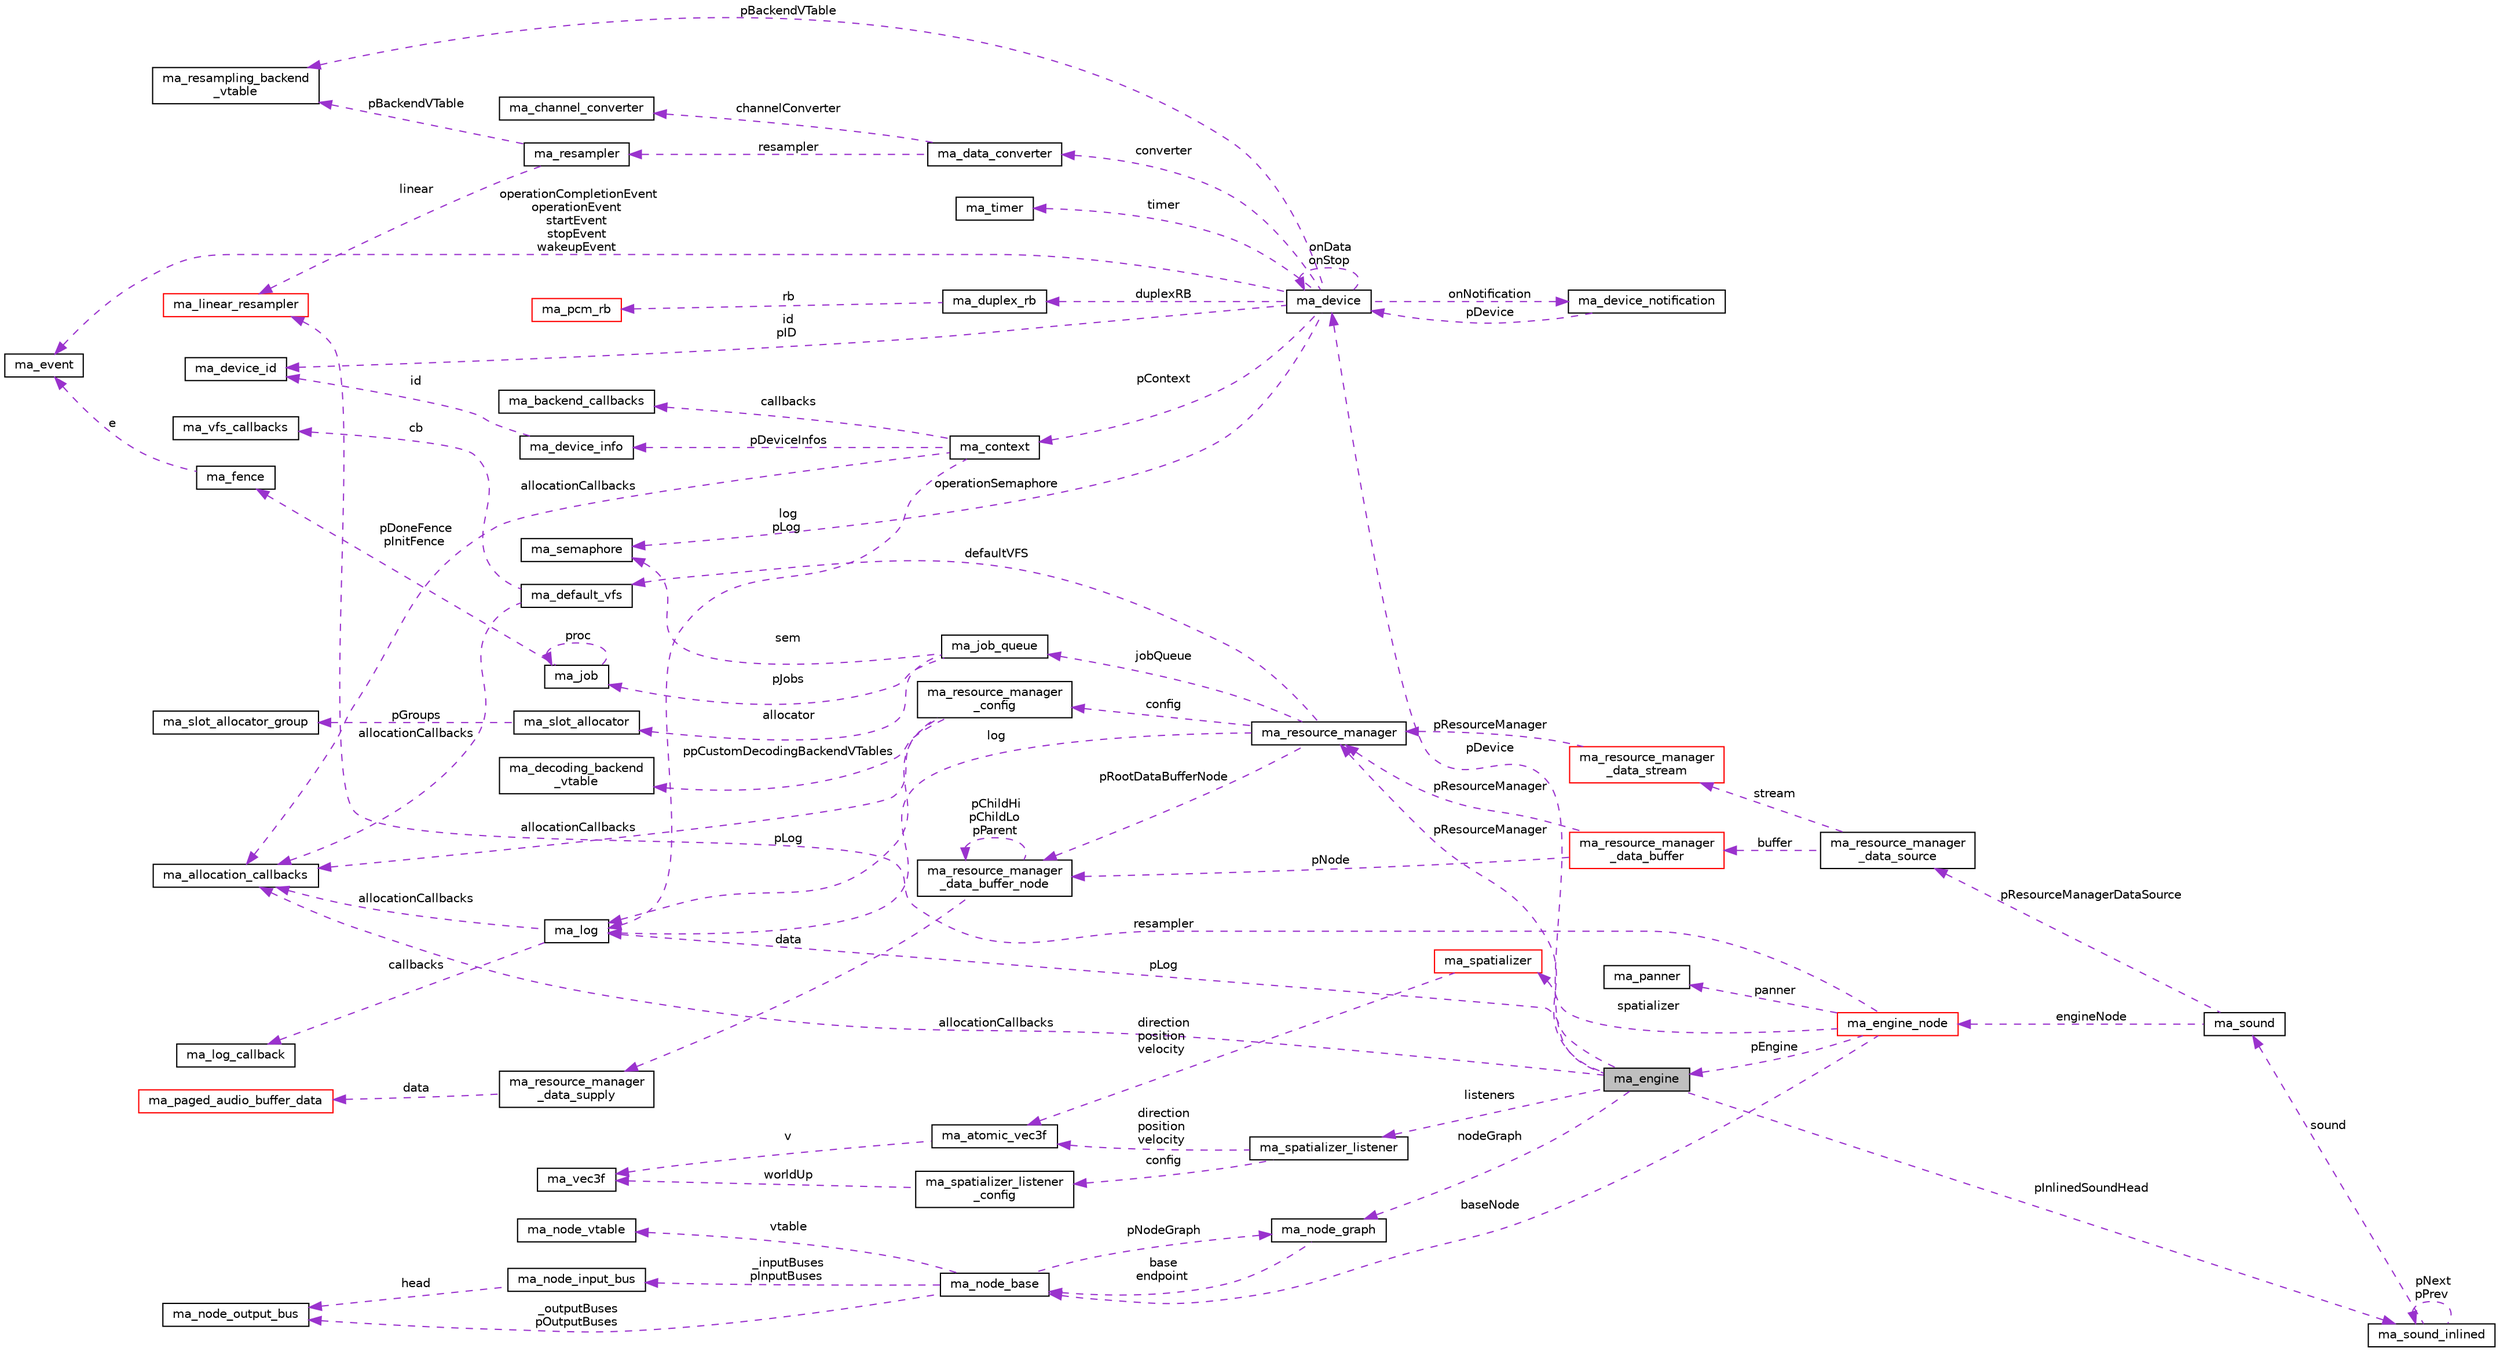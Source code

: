 digraph "ma_engine"
{
 // LATEX_PDF_SIZE
  edge [fontname="Helvetica",fontsize="10",labelfontname="Helvetica",labelfontsize="10"];
  node [fontname="Helvetica",fontsize="10",shape=record];
  rankdir="LR";
  Node1 [label="ma_engine",height=0.2,width=0.4,color="black", fillcolor="grey75", style="filled", fontcolor="black",tooltip=" "];
  Node2 -> Node1 [dir="back",color="darkorchid3",fontsize="10",style="dashed",label=" pResourceManager" ,fontname="Helvetica"];
  Node2 [label="ma_resource_manager",height=0.2,width=0.4,color="black", fillcolor="white", style="filled",URL="$structma__resource__manager.html",tooltip=" "];
  Node3 -> Node2 [dir="back",color="darkorchid3",fontsize="10",style="dashed",label=" defaultVFS" ,fontname="Helvetica"];
  Node3 [label="ma_default_vfs",height=0.2,width=0.4,color="black", fillcolor="white", style="filled",URL="$structma__default__vfs.html",tooltip=" "];
  Node4 -> Node3 [dir="back",color="darkorchid3",fontsize="10",style="dashed",label=" cb" ,fontname="Helvetica"];
  Node4 [label="ma_vfs_callbacks",height=0.2,width=0.4,color="black", fillcolor="white", style="filled",URL="$structma__vfs__callbacks.html",tooltip=" "];
  Node5 -> Node3 [dir="back",color="darkorchid3",fontsize="10",style="dashed",label=" allocationCallbacks" ,fontname="Helvetica"];
  Node5 [label="ma_allocation_callbacks",height=0.2,width=0.4,color="black", fillcolor="white", style="filled",URL="$structma__allocation__callbacks.html",tooltip=" "];
  Node6 -> Node2 [dir="back",color="darkorchid3",fontsize="10",style="dashed",label=" jobQueue" ,fontname="Helvetica"];
  Node6 [label="ma_job_queue",height=0.2,width=0.4,color="black", fillcolor="white", style="filled",URL="$structma__job__queue.html",tooltip=" "];
  Node7 -> Node6 [dir="back",color="darkorchid3",fontsize="10",style="dashed",label=" sem" ,fontname="Helvetica"];
  Node7 [label="ma_semaphore",height=0.2,width=0.4,color="black", fillcolor="white", style="filled",URL="$structma__semaphore.html",tooltip=" "];
  Node8 -> Node6 [dir="back",color="darkorchid3",fontsize="10",style="dashed",label=" pJobs" ,fontname="Helvetica"];
  Node8 [label="ma_job",height=0.2,width=0.4,color="black", fillcolor="white", style="filled",URL="$structma__job.html",tooltip=" "];
  Node9 -> Node8 [dir="back",color="darkorchid3",fontsize="10",style="dashed",label=" pDoneFence\npInitFence" ,fontname="Helvetica"];
  Node9 [label="ma_fence",height=0.2,width=0.4,color="black", fillcolor="white", style="filled",URL="$structma__fence.html",tooltip=" "];
  Node10 -> Node9 [dir="back",color="darkorchid3",fontsize="10",style="dashed",label=" e" ,fontname="Helvetica"];
  Node10 [label="ma_event",height=0.2,width=0.4,color="black", fillcolor="white", style="filled",URL="$structma__event.html",tooltip=" "];
  Node8 -> Node8 [dir="back",color="darkorchid3",fontsize="10",style="dashed",label=" proc" ,fontname="Helvetica"];
  Node11 -> Node6 [dir="back",color="darkorchid3",fontsize="10",style="dashed",label=" allocator" ,fontname="Helvetica"];
  Node11 [label="ma_slot_allocator",height=0.2,width=0.4,color="black", fillcolor="white", style="filled",URL="$structma__slot__allocator.html",tooltip=" "];
  Node12 -> Node11 [dir="back",color="darkorchid3",fontsize="10",style="dashed",label=" pGroups" ,fontname="Helvetica"];
  Node12 [label="ma_slot_allocator_group",height=0.2,width=0.4,color="black", fillcolor="white", style="filled",URL="$structma__slot__allocator__group.html",tooltip=" "];
  Node13 -> Node2 [dir="back",color="darkorchid3",fontsize="10",style="dashed",label=" pRootDataBufferNode" ,fontname="Helvetica"];
  Node13 [label="ma_resource_manager\l_data_buffer_node",height=0.2,width=0.4,color="black", fillcolor="white", style="filled",URL="$structma__resource__manager__data__buffer__node.html",tooltip=" "];
  Node14 -> Node13 [dir="back",color="darkorchid3",fontsize="10",style="dashed",label=" data" ,fontname="Helvetica"];
  Node14 [label="ma_resource_manager\l_data_supply",height=0.2,width=0.4,color="black", fillcolor="white", style="filled",URL="$structma__resource__manager__data__supply.html",tooltip=" "];
  Node15 -> Node14 [dir="back",color="darkorchid3",fontsize="10",style="dashed",label=" data" ,fontname="Helvetica"];
  Node15 [label="ma_paged_audio_buffer_data",height=0.2,width=0.4,color="red", fillcolor="white", style="filled",URL="$structma__paged__audio__buffer__data.html",tooltip=" "];
  Node13 -> Node13 [dir="back",color="darkorchid3",fontsize="10",style="dashed",label=" pChildHi\npChildLo\npParent" ,fontname="Helvetica"];
  Node17 -> Node2 [dir="back",color="darkorchid3",fontsize="10",style="dashed",label=" log" ,fontname="Helvetica"];
  Node17 [label="ma_log",height=0.2,width=0.4,color="black", fillcolor="white", style="filled",URL="$structma__log.html",tooltip=" "];
  Node5 -> Node17 [dir="back",color="darkorchid3",fontsize="10",style="dashed",label=" allocationCallbacks" ,fontname="Helvetica"];
  Node18 -> Node17 [dir="back",color="darkorchid3",fontsize="10",style="dashed",label=" callbacks" ,fontname="Helvetica"];
  Node18 [label="ma_log_callback",height=0.2,width=0.4,color="black", fillcolor="white", style="filled",URL="$structma__log__callback.html",tooltip=" "];
  Node19 -> Node2 [dir="back",color="darkorchid3",fontsize="10",style="dashed",label=" config" ,fontname="Helvetica"];
  Node19 [label="ma_resource_manager\l_config",height=0.2,width=0.4,color="black", fillcolor="white", style="filled",URL="$structma__resource__manager__config.html",tooltip=" "];
  Node20 -> Node19 [dir="back",color="darkorchid3",fontsize="10",style="dashed",label=" ppCustomDecodingBackendVTables" ,fontname="Helvetica"];
  Node20 [label="ma_decoding_backend\l_vtable",height=0.2,width=0.4,color="black", fillcolor="white", style="filled",URL="$structma__decoding__backend__vtable.html",tooltip=" "];
  Node5 -> Node19 [dir="back",color="darkorchid3",fontsize="10",style="dashed",label=" allocationCallbacks" ,fontname="Helvetica"];
  Node17 -> Node19 [dir="back",color="darkorchid3",fontsize="10",style="dashed",label=" pLog" ,fontname="Helvetica"];
  Node5 -> Node1 [dir="back",color="darkorchid3",fontsize="10",style="dashed",label=" allocationCallbacks" ,fontname="Helvetica"];
  Node17 -> Node1 [dir="back",color="darkorchid3",fontsize="10",style="dashed",label=" pLog" ,fontname="Helvetica"];
  Node21 -> Node1 [dir="back",color="darkorchid3",fontsize="10",style="dashed",label=" nodeGraph" ,fontname="Helvetica"];
  Node21 [label="ma_node_graph",height=0.2,width=0.4,color="black", fillcolor="white", style="filled",URL="$structma__node__graph.html",tooltip=" "];
  Node22 -> Node21 [dir="back",color="darkorchid3",fontsize="10",style="dashed",label=" base\nendpoint" ,fontname="Helvetica"];
  Node22 [label="ma_node_base",height=0.2,width=0.4,color="black", fillcolor="white", style="filled",URL="$structma__node__base.html",tooltip=" "];
  Node23 -> Node22 [dir="back",color="darkorchid3",fontsize="10",style="dashed",label=" vtable" ,fontname="Helvetica"];
  Node23 [label="ma_node_vtable",height=0.2,width=0.4,color="black", fillcolor="white", style="filled",URL="$structma__node__vtable.html",tooltip=" "];
  Node24 -> Node22 [dir="back",color="darkorchid3",fontsize="10",style="dashed",label=" _inputBuses\npInputBuses" ,fontname="Helvetica"];
  Node24 [label="ma_node_input_bus",height=0.2,width=0.4,color="black", fillcolor="white", style="filled",URL="$structma__node__input__bus.html",tooltip=" "];
  Node25 -> Node24 [dir="back",color="darkorchid3",fontsize="10",style="dashed",label=" head" ,fontname="Helvetica"];
  Node25 [label="ma_node_output_bus",height=0.2,width=0.4,color="black", fillcolor="white", style="filled",URL="$structma__node__output__bus.html",tooltip=" "];
  Node25 -> Node22 [dir="back",color="darkorchid3",fontsize="10",style="dashed",label=" _outputBuses\npOutputBuses" ,fontname="Helvetica"];
  Node21 -> Node22 [dir="back",color="darkorchid3",fontsize="10",style="dashed",label=" pNodeGraph" ,fontname="Helvetica"];
  Node26 -> Node1 [dir="back",color="darkorchid3",fontsize="10",style="dashed",label=" pInlinedSoundHead" ,fontname="Helvetica"];
  Node26 [label="ma_sound_inlined",height=0.2,width=0.4,color="black", fillcolor="white", style="filled",URL="$structma__sound__inlined.html",tooltip=" "];
  Node27 -> Node26 [dir="back",color="darkorchid3",fontsize="10",style="dashed",label=" sound" ,fontname="Helvetica"];
  Node27 [label="ma_sound",height=0.2,width=0.4,color="black", fillcolor="white", style="filled",URL="$structma__sound.html",tooltip=" "];
  Node28 -> Node27 [dir="back",color="darkorchid3",fontsize="10",style="dashed",label=" pResourceManagerDataSource" ,fontname="Helvetica"];
  Node28 [label="ma_resource_manager\l_data_source",height=0.2,width=0.4,color="black", fillcolor="white", style="filled",URL="$structma__resource__manager__data__source.html",tooltip=" "];
  Node29 -> Node28 [dir="back",color="darkorchid3",fontsize="10",style="dashed",label=" stream" ,fontname="Helvetica"];
  Node29 [label="ma_resource_manager\l_data_stream",height=0.2,width=0.4,color="red", fillcolor="white", style="filled",URL="$structma__resource__manager__data__stream.html",tooltip=" "];
  Node2 -> Node29 [dir="back",color="darkorchid3",fontsize="10",style="dashed",label=" pResourceManager" ,fontname="Helvetica"];
  Node44 -> Node28 [dir="back",color="darkorchid3",fontsize="10",style="dashed",label=" buffer" ,fontname="Helvetica"];
  Node44 [label="ma_resource_manager\l_data_buffer",height=0.2,width=0.4,color="red", fillcolor="white", style="filled",URL="$structma__resource__manager__data__buffer.html",tooltip=" "];
  Node2 -> Node44 [dir="back",color="darkorchid3",fontsize="10",style="dashed",label=" pResourceManager" ,fontname="Helvetica"];
  Node13 -> Node44 [dir="back",color="darkorchid3",fontsize="10",style="dashed",label=" pNode" ,fontname="Helvetica"];
  Node48 -> Node27 [dir="back",color="darkorchid3",fontsize="10",style="dashed",label=" engineNode" ,fontname="Helvetica"];
  Node48 [label="ma_engine_node",height=0.2,width=0.4,color="red", fillcolor="white", style="filled",URL="$structma__engine__node.html",tooltip=" "];
  Node49 -> Node48 [dir="back",color="darkorchid3",fontsize="10",style="dashed",label=" panner" ,fontname="Helvetica"];
  Node49 [label="ma_panner",height=0.2,width=0.4,color="black", fillcolor="white", style="filled",URL="$structma__panner.html",tooltip=" "];
  Node1 -> Node48 [dir="back",color="darkorchid3",fontsize="10",style="dashed",label=" pEngine" ,fontname="Helvetica"];
  Node50 -> Node48 [dir="back",color="darkorchid3",fontsize="10",style="dashed",label=" spatializer" ,fontname="Helvetica"];
  Node50 [label="ma_spatializer",height=0.2,width=0.4,color="red", fillcolor="white", style="filled",URL="$structma__spatializer.html",tooltip=" "];
  Node53 -> Node50 [dir="back",color="darkorchid3",fontsize="10",style="dashed",label=" direction\nposition\nvelocity" ,fontname="Helvetica"];
  Node53 [label="ma_atomic_vec3f",height=0.2,width=0.4,color="black", fillcolor="white", style="filled",URL="$structma__atomic__vec3f.html",tooltip=" "];
  Node54 -> Node53 [dir="back",color="darkorchid3",fontsize="10",style="dashed",label=" v" ,fontname="Helvetica"];
  Node54 [label="ma_vec3f",height=0.2,width=0.4,color="black", fillcolor="white", style="filled",URL="$structma__vec3f.html",tooltip=" "];
  Node36 -> Node48 [dir="back",color="darkorchid3",fontsize="10",style="dashed",label=" resampler" ,fontname="Helvetica"];
  Node36 [label="ma_linear_resampler",height=0.2,width=0.4,color="red", fillcolor="white", style="filled",URL="$structma__linear__resampler.html",tooltip=" "];
  Node22 -> Node48 [dir="back",color="darkorchid3",fontsize="10",style="dashed",label=" baseNode" ,fontname="Helvetica"];
  Node26 -> Node26 [dir="back",color="darkorchid3",fontsize="10",style="dashed",label=" pNext\npPrev" ,fontname="Helvetica"];
  Node57 -> Node1 [dir="back",color="darkorchid3",fontsize="10",style="dashed",label=" listeners" ,fontname="Helvetica"];
  Node57 [label="ma_spatializer_listener",height=0.2,width=0.4,color="black", fillcolor="white", style="filled",URL="$structma__spatializer__listener.html",tooltip=" "];
  Node58 -> Node57 [dir="back",color="darkorchid3",fontsize="10",style="dashed",label=" config" ,fontname="Helvetica"];
  Node58 [label="ma_spatializer_listener\l_config",height=0.2,width=0.4,color="black", fillcolor="white", style="filled",URL="$structma__spatializer__listener__config.html",tooltip=" "];
  Node54 -> Node58 [dir="back",color="darkorchid3",fontsize="10",style="dashed",label=" worldUp" ,fontname="Helvetica"];
  Node53 -> Node57 [dir="back",color="darkorchid3",fontsize="10",style="dashed",label=" direction\nposition\nvelocity" ,fontname="Helvetica"];
  Node59 -> Node1 [dir="back",color="darkorchid3",fontsize="10",style="dashed",label=" pDevice" ,fontname="Helvetica"];
  Node59 [label="ma_device",height=0.2,width=0.4,color="black", fillcolor="white", style="filled",URL="$structma__device.html",tooltip=" "];
  Node35 -> Node59 [dir="back",color="darkorchid3",fontsize="10",style="dashed",label=" pBackendVTable" ,fontname="Helvetica"];
  Node35 [label="ma_resampling_backend\l_vtable",height=0.2,width=0.4,color="black", fillcolor="white", style="filled",URL="$structma__resampling__backend__vtable.html",tooltip=" "];
  Node7 -> Node59 [dir="back",color="darkorchid3",fontsize="10",style="dashed",label=" operationSemaphore" ,fontname="Helvetica"];
  Node60 -> Node59 [dir="back",color="darkorchid3",fontsize="10",style="dashed",label=" pContext" ,fontname="Helvetica"];
  Node60 [label="ma_context",height=0.2,width=0.4,color="black", fillcolor="white", style="filled",URL="$structma__context.html",tooltip=" "];
  Node61 -> Node60 [dir="back",color="darkorchid3",fontsize="10",style="dashed",label=" pDeviceInfos" ,fontname="Helvetica"];
  Node61 [label="ma_device_info",height=0.2,width=0.4,color="black", fillcolor="white", style="filled",URL="$structma__device__info.html",tooltip=" "];
  Node62 -> Node61 [dir="back",color="darkorchid3",fontsize="10",style="dashed",label=" id" ,fontname="Helvetica"];
  Node62 [label="ma_device_id",height=0.2,width=0.4,color="black", fillcolor="white", style="filled",URL="$unionma__device__id.html",tooltip=" "];
  Node5 -> Node60 [dir="back",color="darkorchid3",fontsize="10",style="dashed",label=" allocationCallbacks" ,fontname="Helvetica"];
  Node17 -> Node60 [dir="back",color="darkorchid3",fontsize="10",style="dashed",label=" log\npLog" ,fontname="Helvetica"];
  Node63 -> Node60 [dir="back",color="darkorchid3",fontsize="10",style="dashed",label=" callbacks" ,fontname="Helvetica"];
  Node63 [label="ma_backend_callbacks",height=0.2,width=0.4,color="black", fillcolor="white", style="filled",URL="$structma__backend__callbacks.html",tooltip=" "];
  Node64 -> Node59 [dir="back",color="darkorchid3",fontsize="10",style="dashed",label=" timer" ,fontname="Helvetica"];
  Node64 [label="ma_timer",height=0.2,width=0.4,color="black", fillcolor="white", style="filled",URL="$unionma__timer.html",tooltip=" "];
  Node33 -> Node59 [dir="back",color="darkorchid3",fontsize="10",style="dashed",label=" converter" ,fontname="Helvetica"];
  Node33 [label="ma_data_converter",height=0.2,width=0.4,color="black", fillcolor="white", style="filled",URL="$structma__data__converter.html",tooltip=" "];
  Node34 -> Node33 [dir="back",color="darkorchid3",fontsize="10",style="dashed",label=" resampler" ,fontname="Helvetica"];
  Node34 [label="ma_resampler",height=0.2,width=0.4,color="black", fillcolor="white", style="filled",URL="$structma__resampler.html",tooltip=" "];
  Node35 -> Node34 [dir="back",color="darkorchid3",fontsize="10",style="dashed",label=" pBackendVTable" ,fontname="Helvetica"];
  Node36 -> Node34 [dir="back",color="darkorchid3",fontsize="10",style="dashed",label=" linear" ,fontname="Helvetica"];
  Node43 -> Node33 [dir="back",color="darkorchid3",fontsize="10",style="dashed",label=" channelConverter" ,fontname="Helvetica"];
  Node43 [label="ma_channel_converter",height=0.2,width=0.4,color="black", fillcolor="white", style="filled",URL="$structma__channel__converter.html",tooltip=" "];
  Node62 -> Node59 [dir="back",color="darkorchid3",fontsize="10",style="dashed",label=" id\npID" ,fontname="Helvetica"];
  Node10 -> Node59 [dir="back",color="darkorchid3",fontsize="10",style="dashed",label=" operationCompletionEvent\noperationEvent\nstartEvent\nstopEvent\nwakeupEvent" ,fontname="Helvetica"];
  Node65 -> Node59 [dir="back",color="darkorchid3",fontsize="10",style="dashed",label=" onNotification" ,fontname="Helvetica"];
  Node65 [label="ma_device_notification",height=0.2,width=0.4,color="black", fillcolor="white", style="filled",URL="$structma__device__notification.html",tooltip=" "];
  Node59 -> Node65 [dir="back",color="darkorchid3",fontsize="10",style="dashed",label=" pDevice" ,fontname="Helvetica"];
  Node66 -> Node59 [dir="back",color="darkorchid3",fontsize="10",style="dashed",label=" duplexRB" ,fontname="Helvetica"];
  Node66 [label="ma_duplex_rb",height=0.2,width=0.4,color="black", fillcolor="white", style="filled",URL="$structma__duplex__rb.html",tooltip=" "];
  Node67 -> Node66 [dir="back",color="darkorchid3",fontsize="10",style="dashed",label=" rb" ,fontname="Helvetica"];
  Node67 [label="ma_pcm_rb",height=0.2,width=0.4,color="red", fillcolor="white", style="filled",URL="$structma__pcm__rb.html",tooltip=" "];
  Node59 -> Node59 [dir="back",color="darkorchid3",fontsize="10",style="dashed",label=" onData\nonStop" ,fontname="Helvetica"];
}
